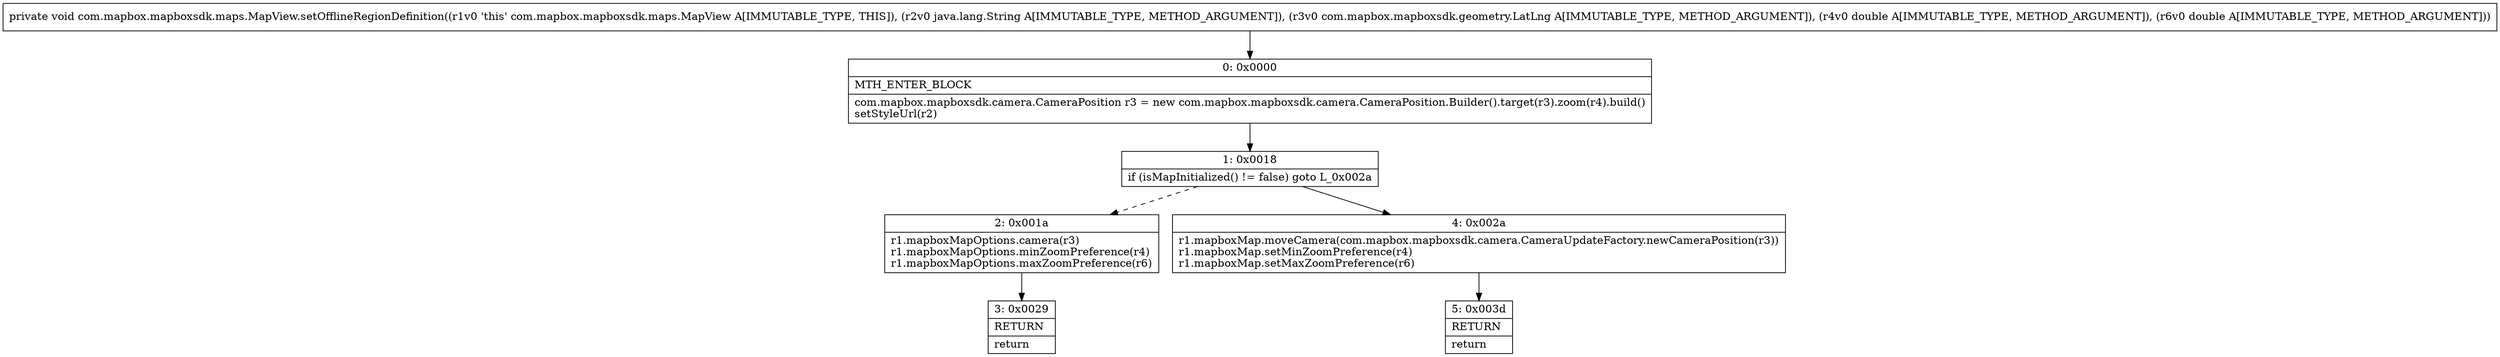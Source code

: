 digraph "CFG forcom.mapbox.mapboxsdk.maps.MapView.setOfflineRegionDefinition(Ljava\/lang\/String;Lcom\/mapbox\/mapboxsdk\/geometry\/LatLng;DD)V" {
Node_0 [shape=record,label="{0\:\ 0x0000|MTH_ENTER_BLOCK\l|com.mapbox.mapboxsdk.camera.CameraPosition r3 = new com.mapbox.mapboxsdk.camera.CameraPosition.Builder().target(r3).zoom(r4).build()\lsetStyleUrl(r2)\l}"];
Node_1 [shape=record,label="{1\:\ 0x0018|if (isMapInitialized() != false) goto L_0x002a\l}"];
Node_2 [shape=record,label="{2\:\ 0x001a|r1.mapboxMapOptions.camera(r3)\lr1.mapboxMapOptions.minZoomPreference(r4)\lr1.mapboxMapOptions.maxZoomPreference(r6)\l}"];
Node_3 [shape=record,label="{3\:\ 0x0029|RETURN\l|return\l}"];
Node_4 [shape=record,label="{4\:\ 0x002a|r1.mapboxMap.moveCamera(com.mapbox.mapboxsdk.camera.CameraUpdateFactory.newCameraPosition(r3))\lr1.mapboxMap.setMinZoomPreference(r4)\lr1.mapboxMap.setMaxZoomPreference(r6)\l}"];
Node_5 [shape=record,label="{5\:\ 0x003d|RETURN\l|return\l}"];
MethodNode[shape=record,label="{private void com.mapbox.mapboxsdk.maps.MapView.setOfflineRegionDefinition((r1v0 'this' com.mapbox.mapboxsdk.maps.MapView A[IMMUTABLE_TYPE, THIS]), (r2v0 java.lang.String A[IMMUTABLE_TYPE, METHOD_ARGUMENT]), (r3v0 com.mapbox.mapboxsdk.geometry.LatLng A[IMMUTABLE_TYPE, METHOD_ARGUMENT]), (r4v0 double A[IMMUTABLE_TYPE, METHOD_ARGUMENT]), (r6v0 double A[IMMUTABLE_TYPE, METHOD_ARGUMENT])) }"];
MethodNode -> Node_0;
Node_0 -> Node_1;
Node_1 -> Node_2[style=dashed];
Node_1 -> Node_4;
Node_2 -> Node_3;
Node_4 -> Node_5;
}

